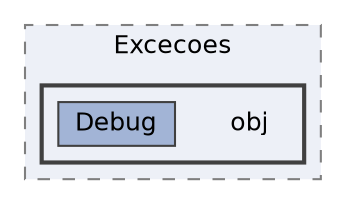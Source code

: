 digraph "C:/Users/plmrj/Desktop/POO_T1_Código/TP_GCondominios/Excecoes/obj"
{
 // LATEX_PDF_SIZE
  bgcolor="transparent";
  edge [fontname=Helvetica,fontsize=12,labelfontname=Helvetica,labelfontsize=10];
  node [fontname=Helvetica,fontsize=12,shape=box,height=0.2,width=0.4];
  compound=true
  subgraph clusterdir_019bcb82956823f403a157affed6c543 {
    graph [ bgcolor="#edf0f7", pencolor="grey50", label="Excecoes", fontname=Helvetica,fontsize=12 style="filled,dashed", URL="dir_019bcb82956823f403a157affed6c543.html",tooltip=""]
  subgraph clusterdir_017d3ac509159834b81bbadff73d7bba {
    graph [ bgcolor="#edf0f7", pencolor="grey25", label="", fontname=Helvetica,fontsize=12 style="filled,bold", URL="dir_017d3ac509159834b81bbadff73d7bba.html",tooltip=""]
    dir_017d3ac509159834b81bbadff73d7bba [shape=plaintext, label="obj"];
  dir_807334beb8e7e901fd75b488dce94dc2 [label="Debug", fillcolor="#a2b4d6", color="grey25", style="filled", URL="dir_807334beb8e7e901fd75b488dce94dc2.html",tooltip=""];
  }
  }
}
